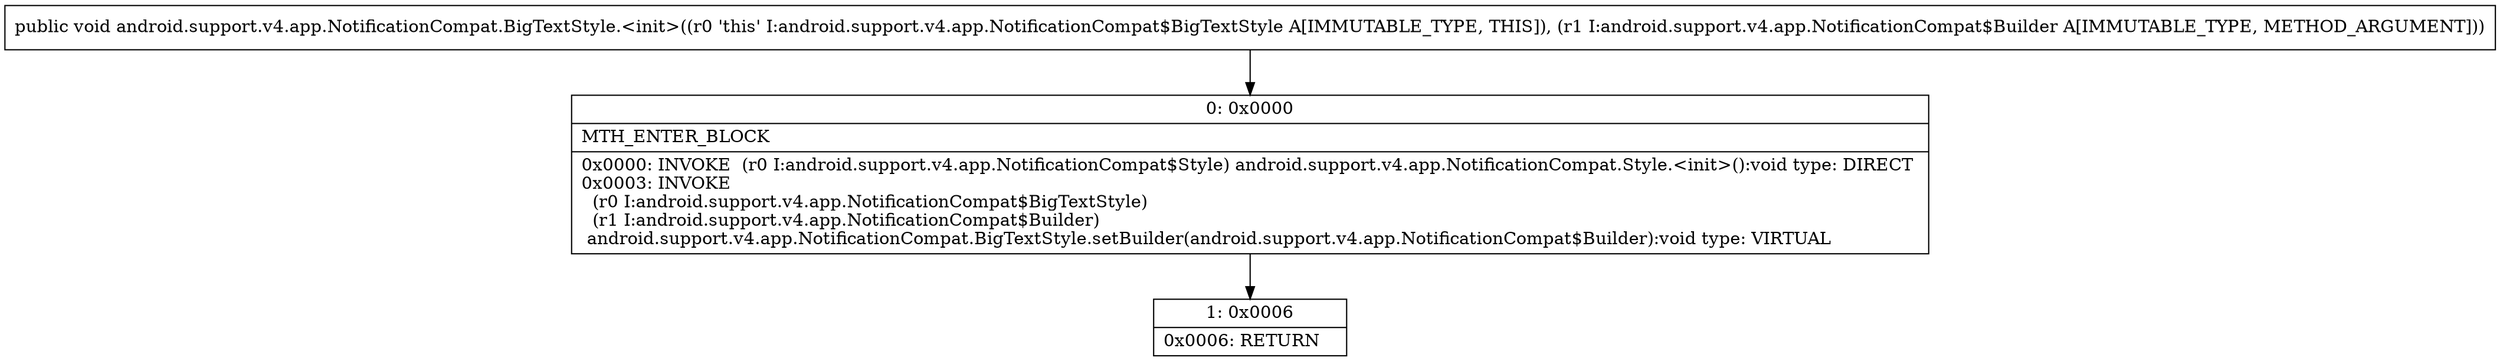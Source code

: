 digraph "CFG forandroid.support.v4.app.NotificationCompat.BigTextStyle.\<init\>(Landroid\/support\/v4\/app\/NotificationCompat$Builder;)V" {
Node_0 [shape=record,label="{0\:\ 0x0000|MTH_ENTER_BLOCK\l|0x0000: INVOKE  (r0 I:android.support.v4.app.NotificationCompat$Style) android.support.v4.app.NotificationCompat.Style.\<init\>():void type: DIRECT \l0x0003: INVOKE  \l  (r0 I:android.support.v4.app.NotificationCompat$BigTextStyle)\l  (r1 I:android.support.v4.app.NotificationCompat$Builder)\l android.support.v4.app.NotificationCompat.BigTextStyle.setBuilder(android.support.v4.app.NotificationCompat$Builder):void type: VIRTUAL \l}"];
Node_1 [shape=record,label="{1\:\ 0x0006|0x0006: RETURN   \l}"];
MethodNode[shape=record,label="{public void android.support.v4.app.NotificationCompat.BigTextStyle.\<init\>((r0 'this' I:android.support.v4.app.NotificationCompat$BigTextStyle A[IMMUTABLE_TYPE, THIS]), (r1 I:android.support.v4.app.NotificationCompat$Builder A[IMMUTABLE_TYPE, METHOD_ARGUMENT])) }"];
MethodNode -> Node_0;
Node_0 -> Node_1;
}

